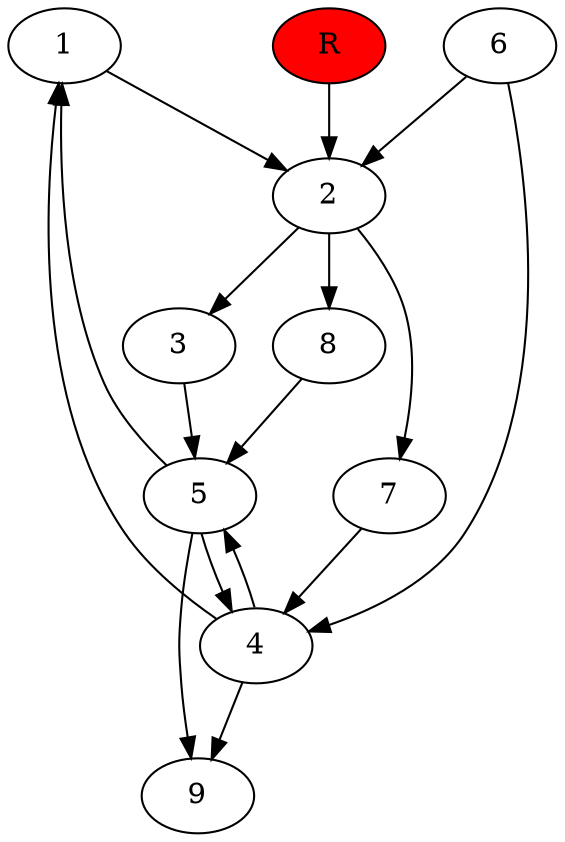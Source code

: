 digraph prb25222 {
	1
	2
	3
	4
	5
	6
	7
	8
	R [fillcolor="#ff0000" style=filled]
	1 -> 2
	2 -> 3
	2 -> 7
	2 -> 8
	3 -> 5
	4 -> 1
	4 -> 5
	4 -> 9
	5 -> 1
	5 -> 4
	5 -> 9
	6 -> 2
	6 -> 4
	7 -> 4
	8 -> 5
	R -> 2
}
